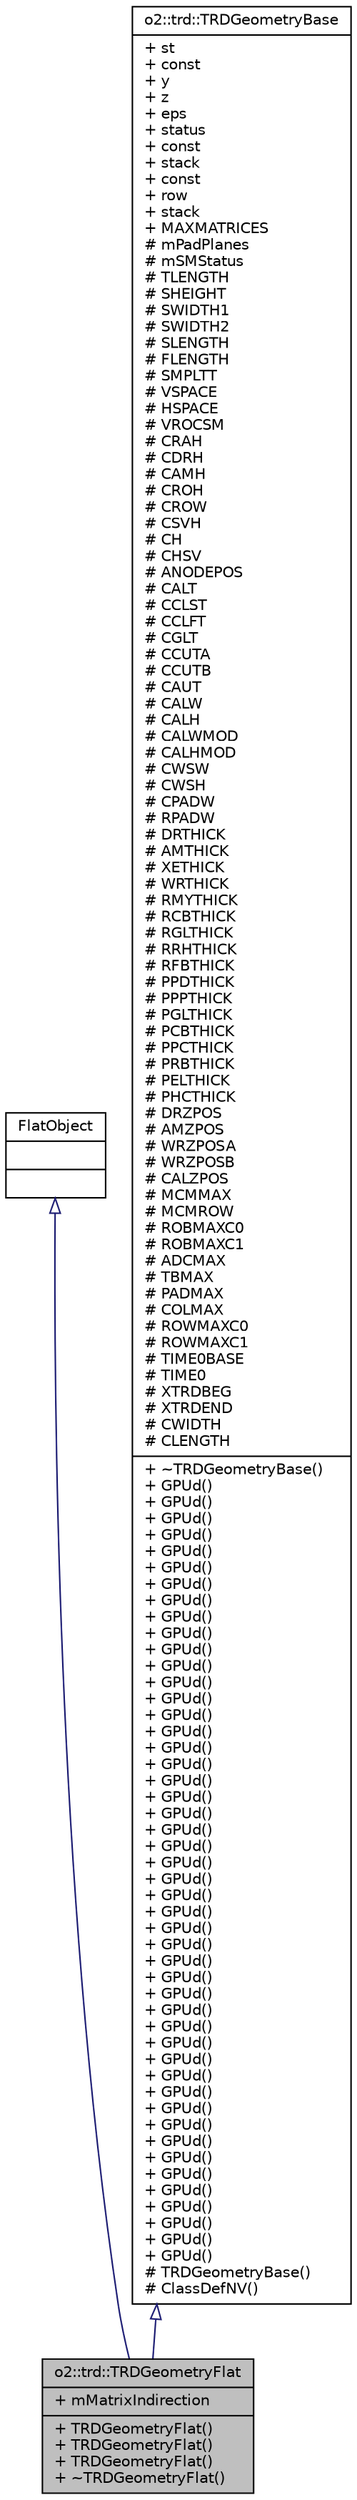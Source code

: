 digraph "o2::trd::TRDGeometryFlat"
{
 // INTERACTIVE_SVG=YES
  bgcolor="transparent";
  edge [fontname="Helvetica",fontsize="10",labelfontname="Helvetica",labelfontsize="10"];
  node [fontname="Helvetica",fontsize="10",shape=record];
  Node0 [label="{o2::trd::TRDGeometryFlat\n|+ mMatrixIndirection\l|+ TRDGeometryFlat()\l+ TRDGeometryFlat()\l+ TRDGeometryFlat()\l+ ~TRDGeometryFlat()\l}",height=0.2,width=0.4,color="black", fillcolor="grey75", style="filled", fontcolor="black"];
  Node1 -> Node0 [dir="back",color="midnightblue",fontsize="10",style="solid",arrowtail="onormal",fontname="Helvetica"];
  Node1 [label="{FlatObject\n||}",height=0.2,width=0.4,color="black",URL="$d8/db1/classo2_1_1gpu_1_1FlatObject.html"];
  Node2 -> Node0 [dir="back",color="midnightblue",fontsize="10",style="solid",arrowtail="onormal",fontname="Helvetica"];
  Node2 [label="{o2::trd::TRDGeometryBase\n|+ st\l+ const\l+ y\l+ z\l+ eps\l+ status\l+ const\l+ stack\l+ const\l+ row\l+ stack\l+ MAXMATRICES\l# mPadPlanes\l# mSMStatus\l# TLENGTH\l# SHEIGHT\l# SWIDTH1\l# SWIDTH2\l# SLENGTH\l# FLENGTH\l# SMPLTT\l# VSPACE\l# HSPACE\l# VROCSM\l# CRAH\l# CDRH\l# CAMH\l# CROH\l# CROW\l# CSVH\l# CH\l# CHSV\l# ANODEPOS\l# CALT\l# CCLST\l# CCLFT\l# CGLT\l# CCUTA\l# CCUTB\l# CAUT\l# CALW\l# CALH\l# CALWMOD\l# CALHMOD\l# CWSW\l# CWSH\l# CPADW\l# RPADW\l# DRTHICK\l# AMTHICK\l# XETHICK\l# WRTHICK\l# RMYTHICK\l# RCBTHICK\l# RGLTHICK\l# RRHTHICK\l# RFBTHICK\l# PPDTHICK\l# PPPTHICK\l# PGLTHICK\l# PCBTHICK\l# PPCTHICK\l# PRBTHICK\l# PELTHICK\l# PHCTHICK\l# DRZPOS\l# AMZPOS\l# WRZPOSA\l# WRZPOSB\l# CALZPOS\l# MCMMAX\l# MCMROW\l# ROBMAXC0\l# ROBMAXC1\l# ADCMAX\l# TBMAX\l# PADMAX\l# COLMAX\l# ROWMAXC0\l# ROWMAXC1\l# TIME0BASE\l# TIME0\l# XTRDBEG\l# XTRDEND\l# CWIDTH\l# CLENGTH\l|+ ~TRDGeometryBase()\l+ GPUd()\l+ GPUd()\l+ GPUd()\l+ GPUd()\l+ GPUd()\l+ GPUd()\l+ GPUd()\l+ GPUd()\l+ GPUd()\l+ GPUd()\l+ GPUd()\l+ GPUd()\l+ GPUd()\l+ GPUd()\l+ GPUd()\l+ GPUd()\l+ GPUd()\l+ GPUd()\l+ GPUd()\l+ GPUd()\l+ GPUd()\l+ GPUd()\l+ GPUd()\l+ GPUd()\l+ GPUd()\l+ GPUd()\l+ GPUd()\l+ GPUd()\l+ GPUd()\l+ GPUd()\l+ GPUd()\l+ GPUd()\l+ GPUd()\l+ GPUd()\l+ GPUd()\l+ GPUd()\l+ GPUd()\l+ GPUd()\l+ GPUd()\l+ GPUd()\l+ GPUd()\l+ GPUd()\l+ GPUd()\l+ GPUd()\l+ GPUd()\l+ GPUd()\l+ GPUd()\l+ GPUd()\l# TRDGeometryBase()\l# ClassDefNV()\l}",height=0.2,width=0.4,color="black",URL="$d6/dbe/classo2_1_1trd_1_1TRDGeometryBase.html"];
}
